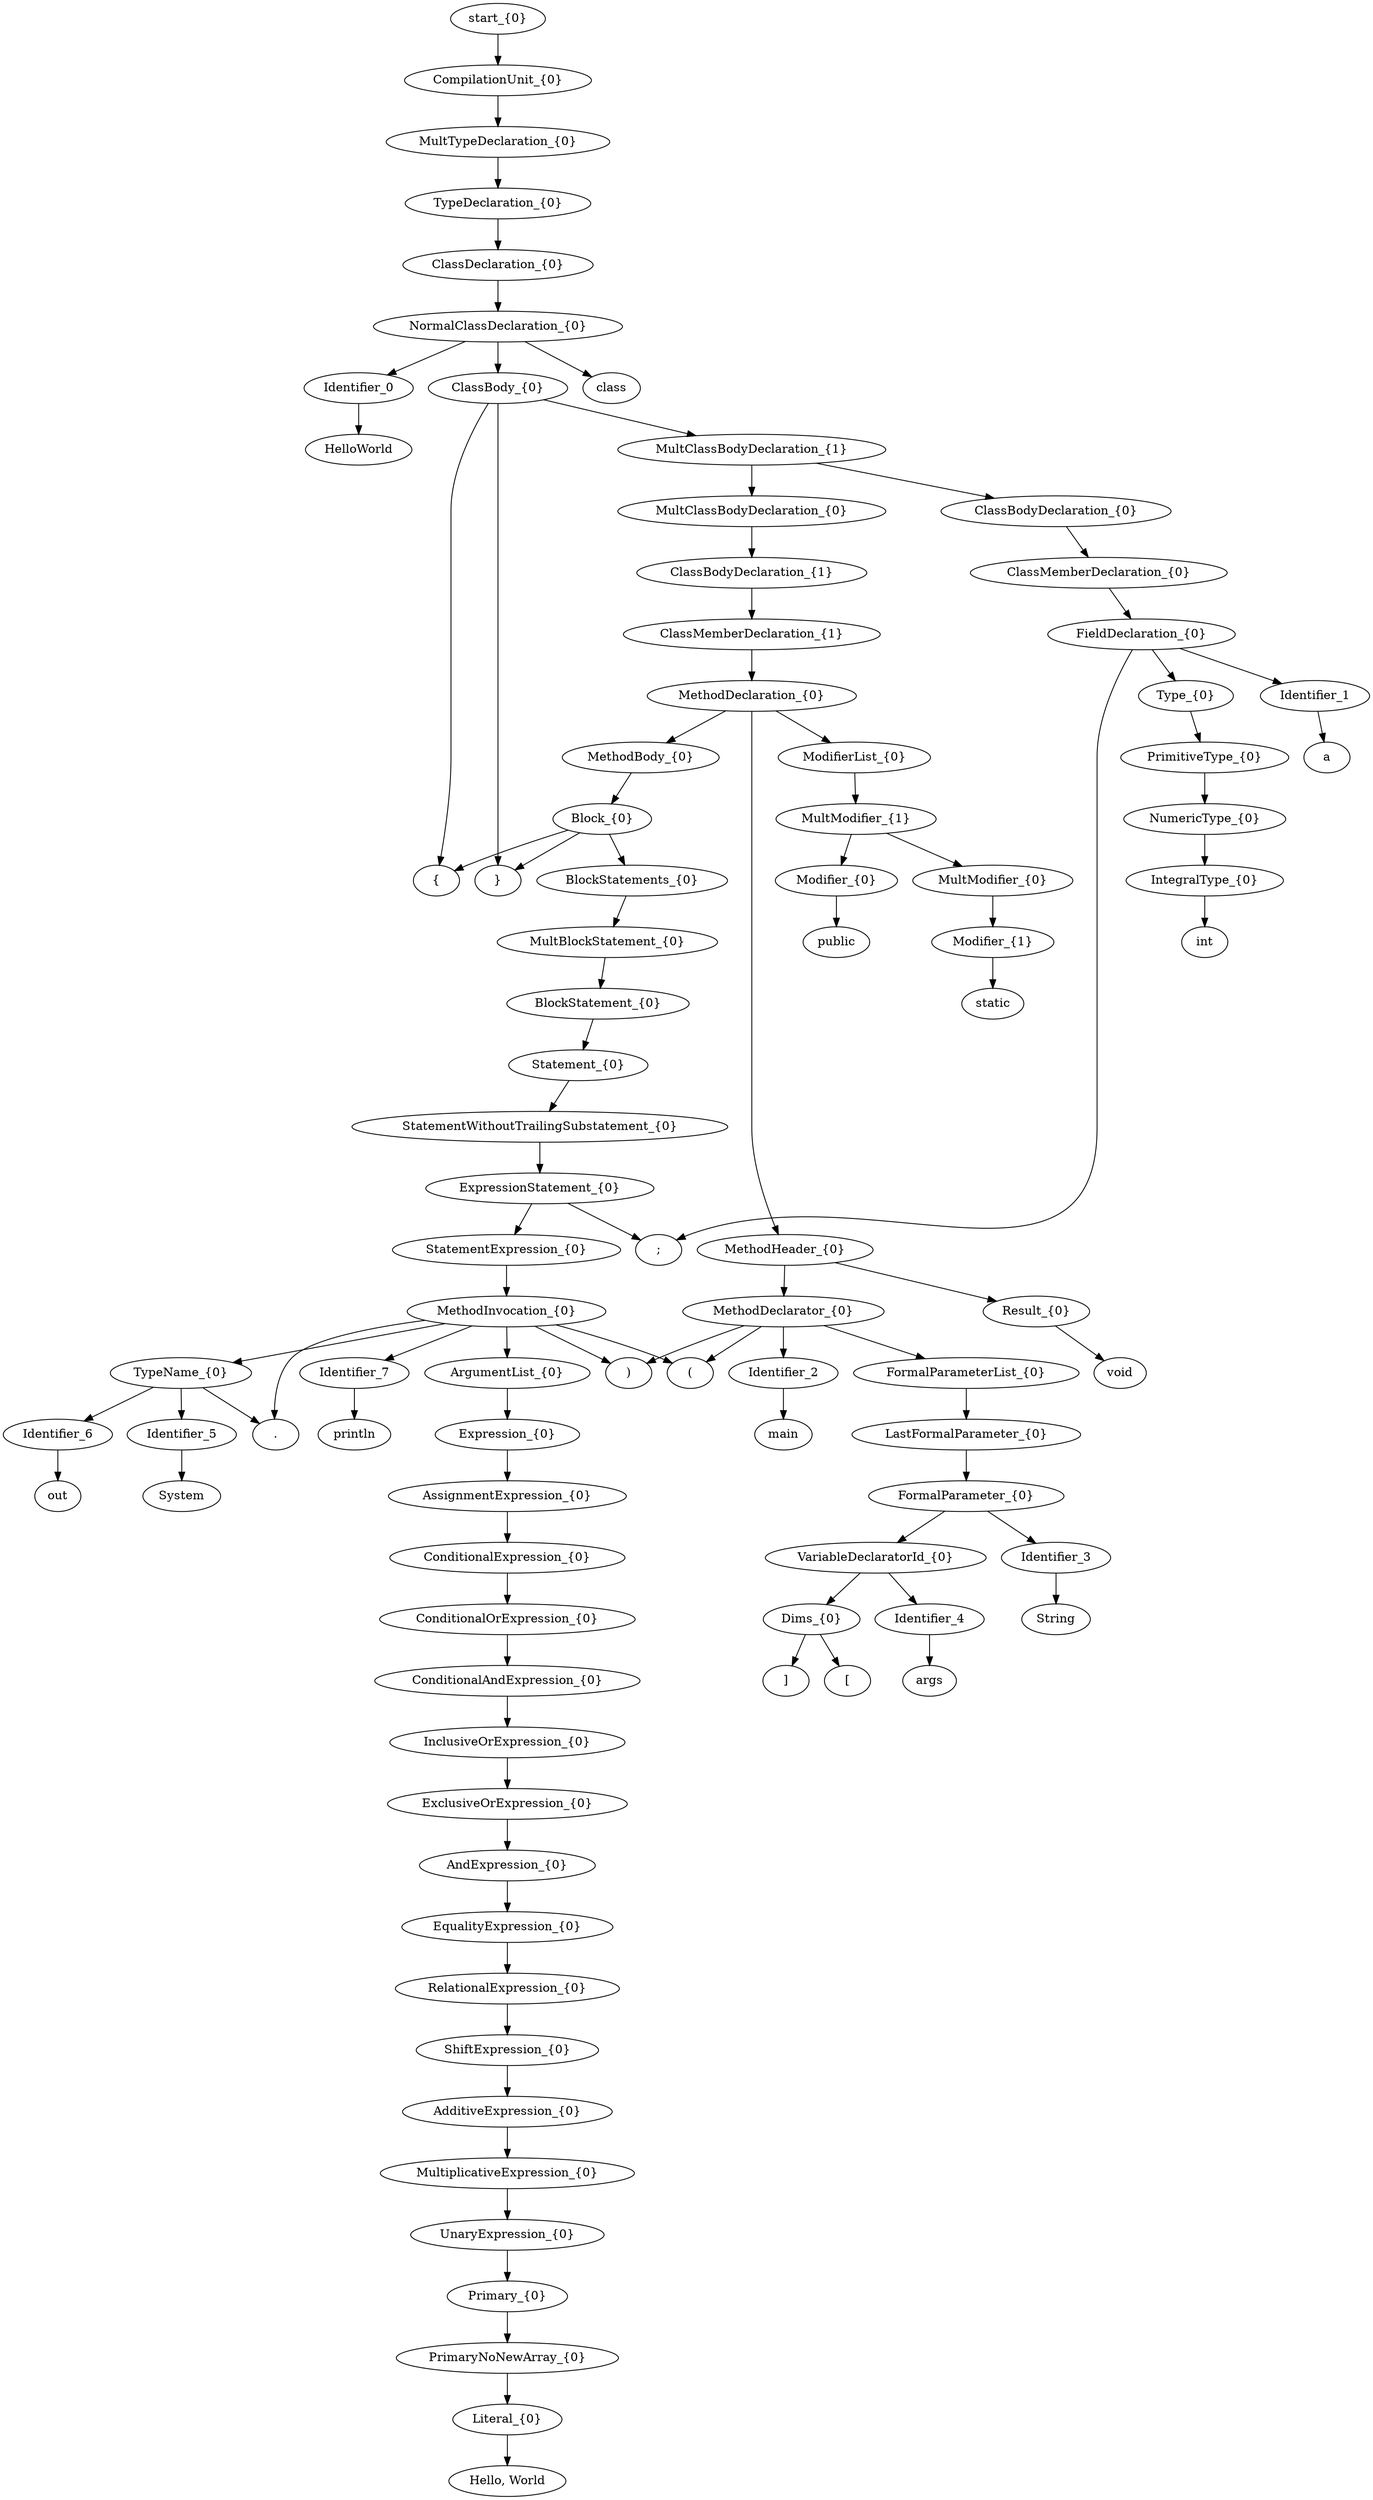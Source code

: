 strict digraph AST {
"Identifier_0" -> "HelloWorld"
"IntegralType_{0}" -> "int"
"NumericType_{0}" -> "IntegralType_{0}"
"PrimitiveType_{0}" -> "NumericType_{0}"
"Type_{0}" -> "PrimitiveType_{0}"
"Identifier_1" -> "a"
"FieldDeclaration_{0}" -> "Type_{0}"
"FieldDeclaration_{0}" -> "Identifier_1"
"FieldDeclaration_{0}" -> ";"
"ClassMemberDeclaration_{0}" -> "FieldDeclaration_{0}"
"ClassBodyDeclaration_{0}" -> "ClassMemberDeclaration_{0}"
"Modifier_{0}" -> "public"
"Modifier_{1}" -> "static"
"MultModifier_{0}" -> "Modifier_{1}"
"MultModifier_{1}" -> "Modifier_{0}"
"MultModifier_{1}" -> "MultModifier_{0}"
"ModifierList_{0}" -> "MultModifier_{1}"
"Result_{0}" -> "void"
"Identifier_2" -> "main"
"Identifier_3" -> "String"
"Identifier_4" -> "args"
"Dims_{0}" -> "["
"Dims_{0}" -> "]"
"VariableDeclaratorId_{0}" -> "Identifier_4"
"VariableDeclaratorId_{0}" -> "Dims_{0}"
"FormalParameter_{0}" -> "Identifier_3"
"FormalParameter_{0}" -> "VariableDeclaratorId_{0}"
"LastFormalParameter_{0}" -> "FormalParameter_{0}"
"FormalParameterList_{0}" -> "LastFormalParameter_{0}"
"MethodDeclarator_{0}" -> "Identifier_2"
"MethodDeclarator_{0}" -> "("
"MethodDeclarator_{0}" -> "FormalParameterList_{0}"
"MethodDeclarator_{0}" -> ")"
"MethodHeader_{0}" -> "Result_{0}"
"MethodHeader_{0}" -> "MethodDeclarator_{0}"
"Identifier_5" -> "System"
"Identifier_6" -> "out"
"TypeName_{0}" -> "Identifier_5"
"TypeName_{0}" -> "."
"TypeName_{0}" -> "Identifier_6"
"Identifier_7" -> "println"
"Literal_{0}" -> "Hello, World"
"PrimaryNoNewArray_{0}" -> "Literal_{0}"
"Primary_{0}" -> "PrimaryNoNewArray_{0}"
"UnaryExpression_{0}" -> "Primary_{0}"
"MultiplicativeExpression_{0}" -> "UnaryExpression_{0}"
"AdditiveExpression_{0}" -> "MultiplicativeExpression_{0}"
"ShiftExpression_{0}" -> "AdditiveExpression_{0}"
"RelationalExpression_{0}" -> "ShiftExpression_{0}"
"EqualityExpression_{0}" -> "RelationalExpression_{0}"
"AndExpression_{0}" -> "EqualityExpression_{0}"
"ExclusiveOrExpression_{0}" -> "AndExpression_{0}"
"InclusiveOrExpression_{0}" -> "ExclusiveOrExpression_{0}"
"ConditionalAndExpression_{0}" -> "InclusiveOrExpression_{0}"
"ConditionalOrExpression_{0}" -> "ConditionalAndExpression_{0}"
"ConditionalExpression_{0}" -> "ConditionalOrExpression_{0}"
"AssignmentExpression_{0}" -> "ConditionalExpression_{0}"
"Expression_{0}" -> "AssignmentExpression_{0}"
"ArgumentList_{0}" -> "Expression_{0}"
"MethodInvocation_{0}" -> "TypeName_{0}"
"MethodInvocation_{0}" -> "."
"MethodInvocation_{0}" -> "Identifier_7"
"MethodInvocation_{0}" -> "("
"MethodInvocation_{0}" -> "ArgumentList_{0}"
"MethodInvocation_{0}" -> ")"
"StatementExpression_{0}" -> "MethodInvocation_{0}"
"ExpressionStatement_{0}" -> "StatementExpression_{0}"
"ExpressionStatement_{0}" -> ";"
"StatementWithoutTrailingSubstatement_{0}" -> "ExpressionStatement_{0}"
"Statement_{0}" -> "StatementWithoutTrailingSubstatement_{0}"
"BlockStatement_{0}" -> "Statement_{0}"
"MultBlockStatement_{0}" -> "BlockStatement_{0}"
"BlockStatements_{0}" -> "MultBlockStatement_{0}"
"Block_{0}" -> "{"
"Block_{0}" -> "BlockStatements_{0}"
"Block_{0}" -> "}"
"MethodBody_{0}" -> "Block_{0}"
"MethodDeclaration_{0}" -> "ModifierList_{0}"
"MethodDeclaration_{0}" -> "MethodHeader_{0}"
"MethodDeclaration_{0}" -> "MethodBody_{0}"
"ClassMemberDeclaration_{1}" -> "MethodDeclaration_{0}"
"ClassBodyDeclaration_{1}" -> "ClassMemberDeclaration_{1}"
"MultClassBodyDeclaration_{0}" -> "ClassBodyDeclaration_{1}"
"MultClassBodyDeclaration_{1}" -> "ClassBodyDeclaration_{0}"
"MultClassBodyDeclaration_{1}" -> "MultClassBodyDeclaration_{0}"
"ClassBody_{0}" -> "{"
"ClassBody_{0}" -> "MultClassBodyDeclaration_{1}"
"ClassBody_{0}" -> "}"
"NormalClassDeclaration_{0}" -> "class"
"NormalClassDeclaration_{0}" -> "Identifier_0"
"NormalClassDeclaration_{0}" -> "ClassBody_{0}"
"ClassDeclaration_{0}" -> "NormalClassDeclaration_{0}"
"TypeDeclaration_{0}" -> "ClassDeclaration_{0}"
"MultTypeDeclaration_{0}" -> "TypeDeclaration_{0}"
"CompilationUnit_{0}" -> "MultTypeDeclaration_{0}"
"start_{0}" -> "CompilationUnit_{0}"
}
